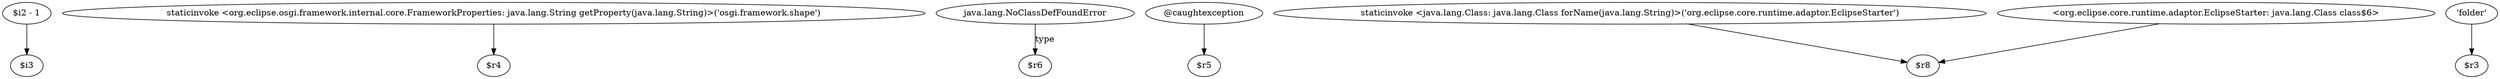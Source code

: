 digraph g {
0[label="$i2 - 1"]
1[label="$i3"]
0->1[label=""]
2[label="staticinvoke <org.eclipse.osgi.framework.internal.core.FrameworkProperties: java.lang.String getProperty(java.lang.String)>('osgi.framework.shape')"]
3[label="$r4"]
2->3[label=""]
4[label="java.lang.NoClassDefFoundError"]
5[label="$r6"]
4->5[label="type"]
6[label="@caughtexception"]
7[label="$r5"]
6->7[label=""]
8[label="staticinvoke <java.lang.Class: java.lang.Class forName(java.lang.String)>('org.eclipse.core.runtime.adaptor.EclipseStarter')"]
9[label="$r8"]
8->9[label=""]
10[label="<org.eclipse.core.runtime.adaptor.EclipseStarter: java.lang.Class class$6>"]
10->9[label=""]
11[label="'folder'"]
12[label="$r3"]
11->12[label=""]
}